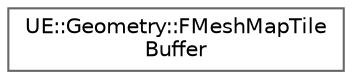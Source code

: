 digraph "Graphical Class Hierarchy"
{
 // INTERACTIVE_SVG=YES
 // LATEX_PDF_SIZE
  bgcolor="transparent";
  edge [fontname=Helvetica,fontsize=10,labelfontname=Helvetica,labelfontsize=10];
  node [fontname=Helvetica,fontsize=10,shape=box,height=0.2,width=0.4];
  rankdir="LR";
  Node0 [id="Node000000",label="UE::Geometry::FMeshMapTile\lBuffer",height=0.2,width=0.4,color="grey40", fillcolor="white", style="filled",URL="$d9/daf/classUE_1_1Geometry_1_1FMeshMapTileBuffer.html",tooltip="Image tile storage for map bakes."];
}
